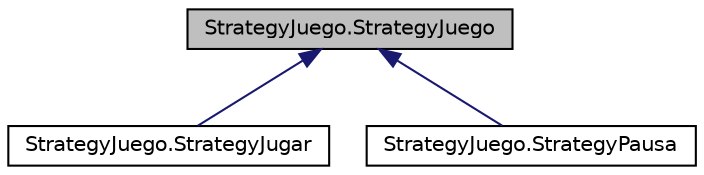 digraph "StrategyJuego.StrategyJuego"
{
 // LATEX_PDF_SIZE
  edge [fontname="Helvetica",fontsize="10",labelfontname="Helvetica",labelfontsize="10"];
  node [fontname="Helvetica",fontsize="10",shape=record];
  Node1 [label="StrategyJuego.StrategyJuego",height=0.2,width=0.4,color="black", fillcolor="grey75", style="filled", fontcolor="black",tooltip=" "];
  Node1 -> Node2 [dir="back",color="midnightblue",fontsize="10",style="solid",fontname="Helvetica"];
  Node2 [label="StrategyJuego.StrategyJugar",height=0.2,width=0.4,color="black", fillcolor="white", style="filled",URL="$class_strategy_juego_1_1_strategy_jugar.html",tooltip=" "];
  Node1 -> Node3 [dir="back",color="midnightblue",fontsize="10",style="solid",fontname="Helvetica"];
  Node3 [label="StrategyJuego.StrategyPausa",height=0.2,width=0.4,color="black", fillcolor="white", style="filled",URL="$class_strategy_juego_1_1_strategy_pausa.html",tooltip=" "];
}
